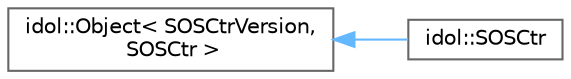 digraph "Graphical Class Hierarchy"
{
 // LATEX_PDF_SIZE
  bgcolor="transparent";
  edge [fontname=Helvetica,fontsize=10,labelfontname=Helvetica,labelfontsize=10];
  node [fontname=Helvetica,fontsize=10,shape=box,height=0.2,width=0.4];
  rankdir="LR";
  Node0 [id="Node000000",label="idol::Object\< SOSCtrVersion,\l SOSCtr \>",height=0.2,width=0.4,color="grey40", fillcolor="white", style="filled",URL="$classidol_1_1Object.html",tooltip=" "];
  Node0 -> Node1 [id="edge105_Node000000_Node000001",dir="back",color="steelblue1",style="solid",tooltip=" "];
  Node1 [id="Node000001",label="idol::SOSCtr",height=0.2,width=0.4,color="grey40", fillcolor="white", style="filled",URL="$classidol_1_1SOSCtr.html",tooltip=" "];
}
